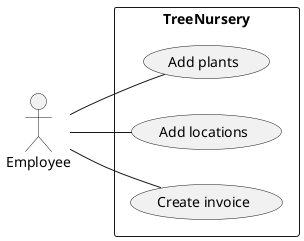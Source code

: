 @startuml

left to right direction
actor Employee as e

rectangle TreeNursery {
    usecase "Add plants" as uc2
    usecase "Add locations" as uc3
    usecase "Create invoice" as uc4
}

e -- uc2
e -- uc3
e -- uc4

@enduml